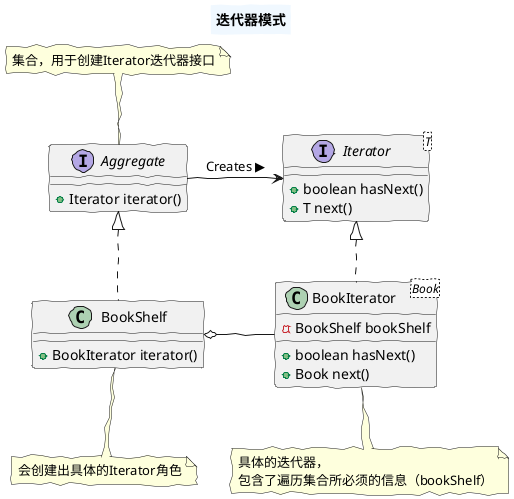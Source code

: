 @startuml

skinparam handwritten true
skinparam titleBorderThickness 2
skinparam titleBackgroundColor AliceBlue

title
    迭代器模式
end title

together {

   interface Aggregate{
        + Iterator iterator()
   }

   interface Iterator<T>{
        + boolean hasNext()
        + T next()
   }

}

note top of Aggregate : 集合，用于创建Iterator迭代器接口

Aggregate -right-> Iterator : Creates ▶

together {

    class BookShelf implements Aggregate{

        + BookIterator iterator()

    }

    class BookIterator<Book> implements Iterator{
        - BookShelf bookShelf
        + boolean hasNext()
        + Book next()
    }

}

note bottom of BookShelf : 会创建出具体的Iterator角色

BookShelf o-left- BookIterator

note bottom of BookIterator
    具体的迭代器，
    包含了遍历集合所必须的信息（bookShelf）
end note

@enduml
